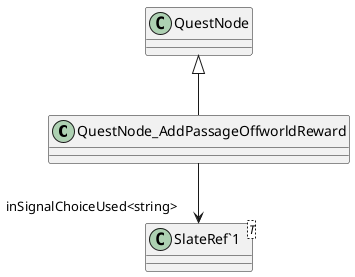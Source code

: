 @startuml
class QuestNode_AddPassageOffworldReward {
}
class "SlateRef`1"<T> {
}
QuestNode <|-- QuestNode_AddPassageOffworldReward
QuestNode_AddPassageOffworldReward --> "inSignalChoiceUsed<string>" "SlateRef`1"
@enduml
